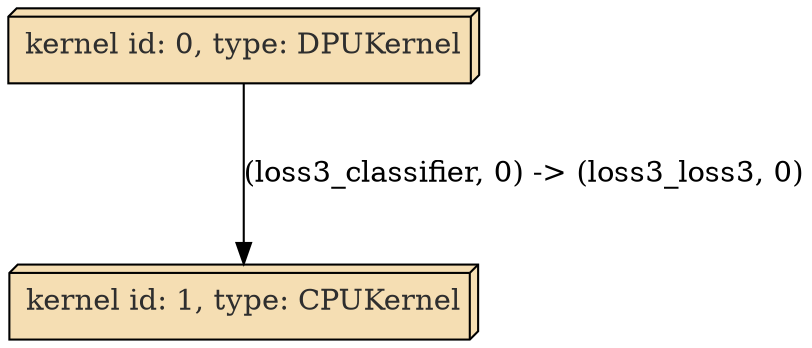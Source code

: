 digraph G {
ordering = out
ranksep = 1
node [shape = box3d, fontcolor = gray18, bgcolor = oldlace, style = filled];
0[label = "kernel id: 0, type: DPUKernel", fillcolor = wheat]
1[label = "kernel id: 1, type: CPUKernel", fillcolor = wheat]
0->1[label = "(loss3_classifier, 0) -> (loss3_loss3, 0)"]
}